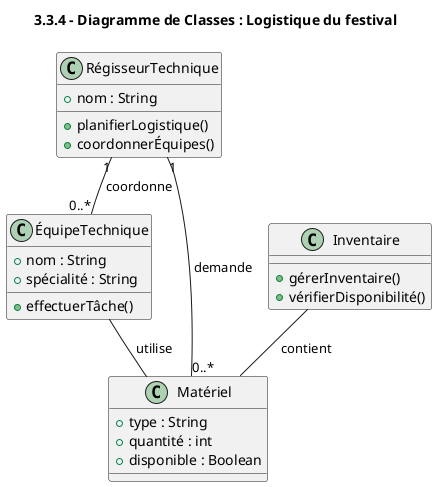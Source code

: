 @startuml
!pragma layout smetana
title 3.3.4 - Diagramme de Classes : Logistique du festival

class RégisseurTechnique {
    +nom : String
    +planifierLogistique()
    +coordonnerÉquipes()
}

class ÉquipeTechnique {
    +nom : String
    +spécialité : String
    +effectuerTâche()
}

class Matériel {
    +type : String
    +quantité : int
    +disponible : Boolean
}

class Inventaire {
    +gérerInventaire()
    +vérifierDisponibilité()
}

RégisseurTechnique "1" -- "0..*" ÉquipeTechnique : coordonne
RégisseurTechnique "1" -- "0..*" Matériel : demande
Inventaire -- Matériel : contient
ÉquipeTechnique -- Matériel : utilise

@enduml
